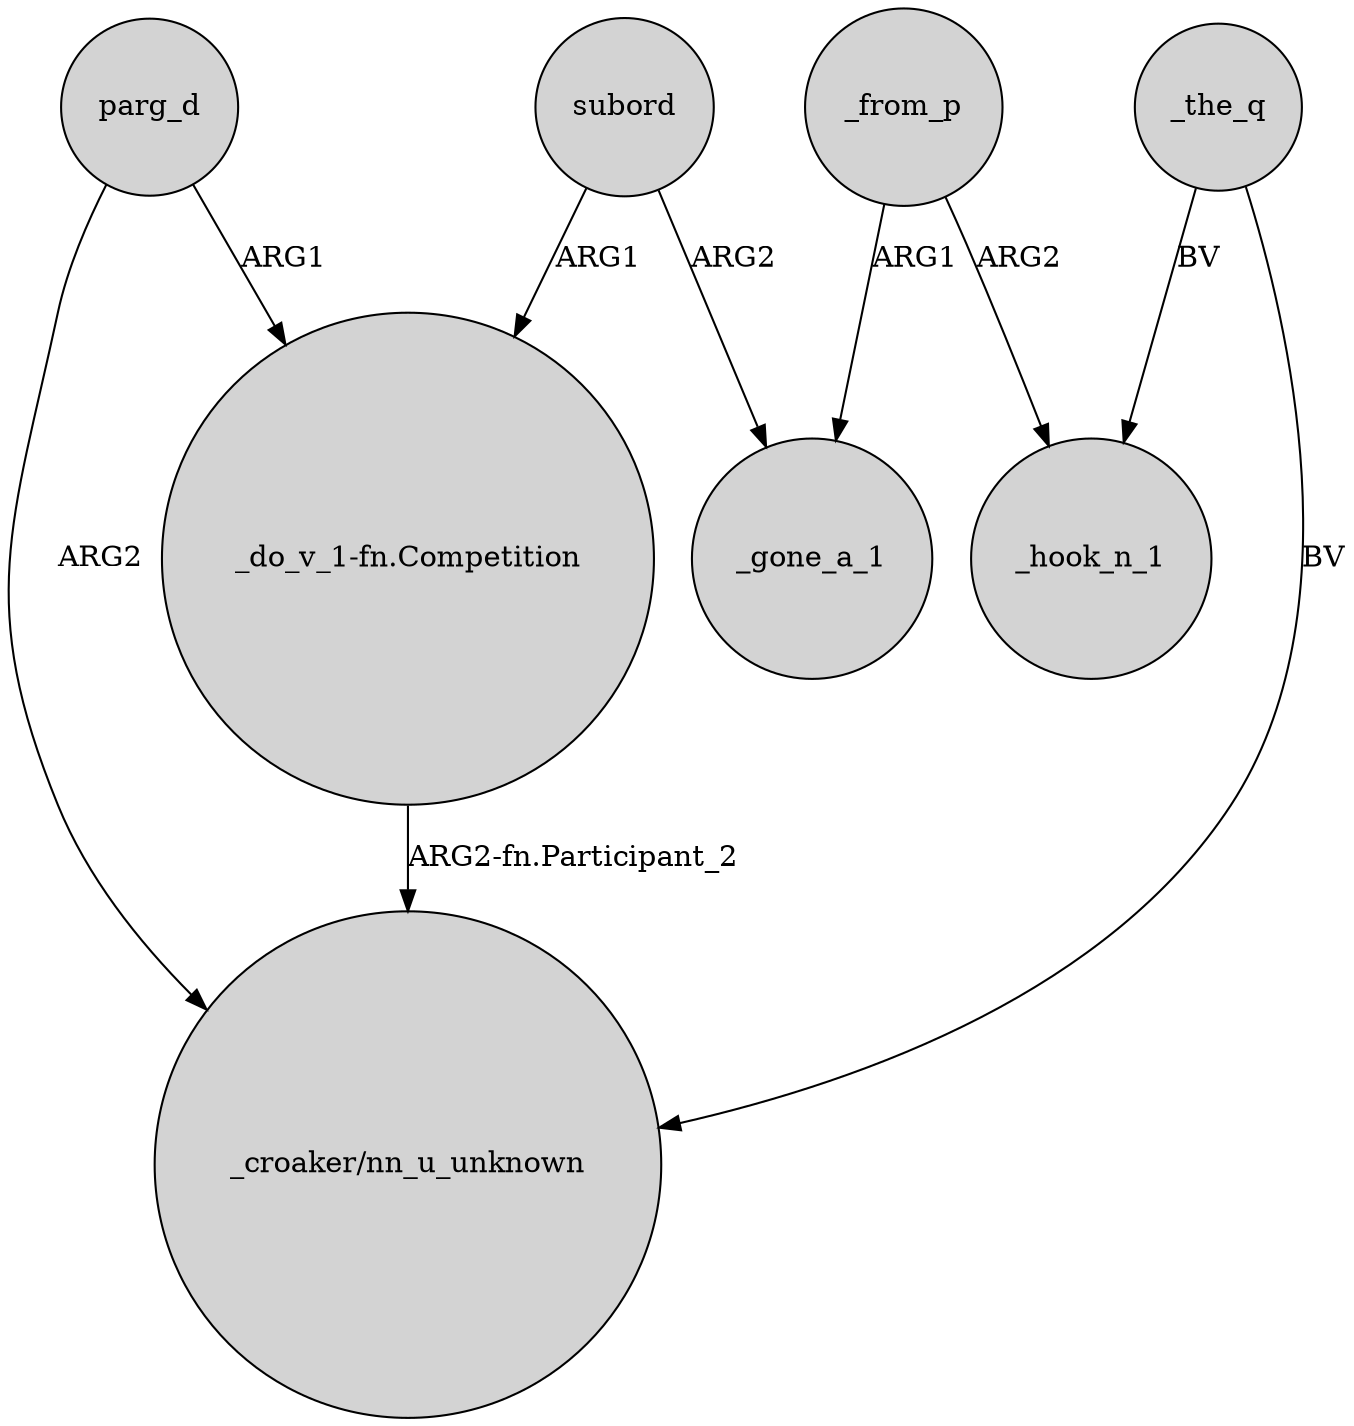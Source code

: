 digraph {
	node [shape=circle style=filled]
	parg_d -> "_croaker/nn_u_unknown" [label=ARG2]
	_from_p -> _hook_n_1 [label=ARG2]
	subord -> "_do_v_1-fn.Competition" [label=ARG1]
	"_do_v_1-fn.Competition" -> "_croaker/nn_u_unknown" [label="ARG2-fn.Participant_2"]
	_from_p -> _gone_a_1 [label=ARG1]
	subord -> _gone_a_1 [label=ARG2]
	parg_d -> "_do_v_1-fn.Competition" [label=ARG1]
	_the_q -> _hook_n_1 [label=BV]
	_the_q -> "_croaker/nn_u_unknown" [label=BV]
}
